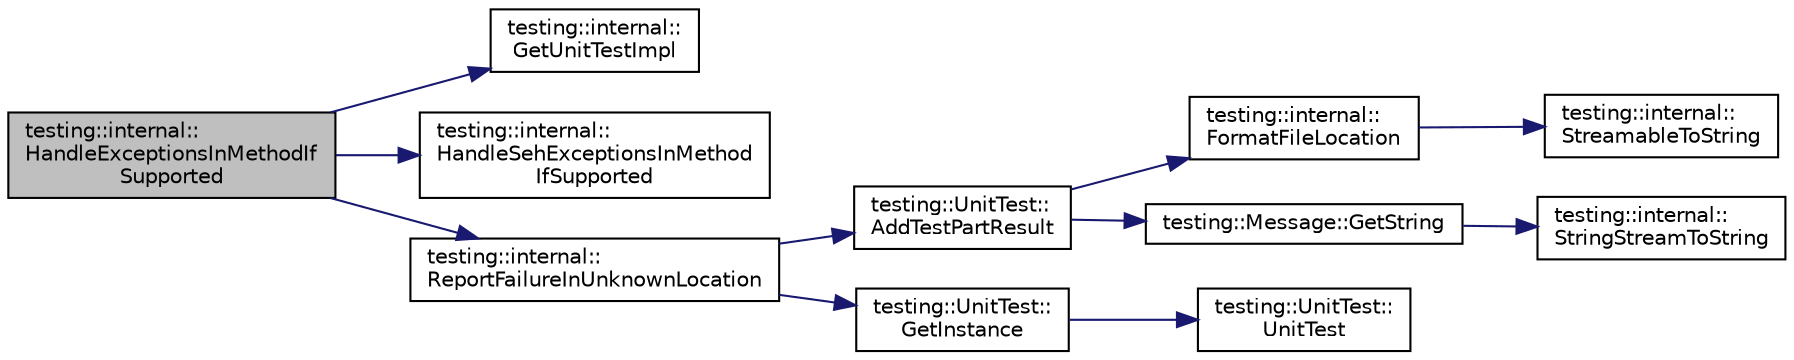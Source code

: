 digraph "testing::internal::HandleExceptionsInMethodIfSupported"
{
 // LATEX_PDF_SIZE
  bgcolor="transparent";
  edge [fontname="Helvetica",fontsize="10",labelfontname="Helvetica",labelfontsize="10"];
  node [fontname="Helvetica",fontsize="10",shape=record];
  rankdir="LR";
  Node1 [label="testing::internal::\lHandleExceptionsInMethodIf\lSupported",height=0.2,width=0.4,color="black", fillcolor="grey75", style="filled", fontcolor="black",tooltip=" "];
  Node1 -> Node2 [color="midnightblue",fontsize="10",style="solid",fontname="Helvetica"];
  Node2 [label="testing::internal::\lGetUnitTestImpl",height=0.2,width=0.4,color="black",URL="$namespacetesting_1_1internal.html#a9bd0caf5d16512de38b39599c13ee634",tooltip=" "];
  Node1 -> Node3 [color="midnightblue",fontsize="10",style="solid",fontname="Helvetica"];
  Node3 [label="testing::internal::\lHandleSehExceptionsInMethod\lIfSupported",height=0.2,width=0.4,color="black",URL="$namespacetesting_1_1internal.html#ac5293b438139ef7ed05cb7fcaaf63545",tooltip=" "];
  Node1 -> Node4 [color="midnightblue",fontsize="10",style="solid",fontname="Helvetica"];
  Node4 [label="testing::internal::\lReportFailureInUnknownLocation",height=0.2,width=0.4,color="black",URL="$namespacetesting_1_1internal.html#a85f6ff0e40f9a5f10af66a73cf1364fa",tooltip=" "];
  Node4 -> Node5 [color="midnightblue",fontsize="10",style="solid",fontname="Helvetica"];
  Node5 [label="testing::UnitTest::\lAddTestPartResult",height=0.2,width=0.4,color="black",URL="$classtesting_1_1UnitTest.html#a1d157d2e9a5c1d3405333410c6b13932",tooltip=" "];
  Node5 -> Node6 [color="midnightblue",fontsize="10",style="solid",fontname="Helvetica"];
  Node6 [label="testing::internal::\lFormatFileLocation",height=0.2,width=0.4,color="black",URL="$namespacetesting_1_1internal.html#aea0ca448425df26e868a7d9447b9b7a1",tooltip=" "];
  Node6 -> Node7 [color="midnightblue",fontsize="10",style="solid",fontname="Helvetica"];
  Node7 [label="testing::internal::\lStreamableToString",height=0.2,width=0.4,color="black",URL="$namespacetesting_1_1internal.html#aad4beed95d0846e6ffc5da0978ef3bb9",tooltip=" "];
  Node5 -> Node8 [color="midnightblue",fontsize="10",style="solid",fontname="Helvetica"];
  Node8 [label="testing::Message::GetString",height=0.2,width=0.4,color="black",URL="$classtesting_1_1Message.html#a2cdc4df62bdcc9df37651a1cf527704e",tooltip=" "];
  Node8 -> Node9 [color="midnightblue",fontsize="10",style="solid",fontname="Helvetica"];
  Node9 [label="testing::internal::\lStringStreamToString",height=0.2,width=0.4,color="black",URL="$namespacetesting_1_1internal.html#ac0a2b7f69fc829d80a39e925b6417e39",tooltip=" "];
  Node4 -> Node10 [color="midnightblue",fontsize="10",style="solid",fontname="Helvetica"];
  Node10 [label="testing::UnitTest::\lGetInstance",height=0.2,width=0.4,color="black",URL="$classtesting_1_1UnitTest.html#a24192400b70b3b946746954e9574fb8e",tooltip=" "];
  Node10 -> Node11 [color="midnightblue",fontsize="10",style="solid",fontname="Helvetica"];
  Node11 [label="testing::UnitTest::\lUnitTest",height=0.2,width=0.4,color="black",URL="$classtesting_1_1UnitTest.html#a5e646d37f980429c310af696c8775f5c",tooltip=" "];
}
